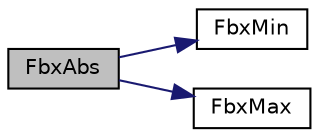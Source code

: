 digraph "FbxAbs"
{
  edge [fontname="Helvetica",fontsize="10",labelfontname="Helvetica",labelfontsize="10"];
  node [fontname="Helvetica",fontsize="10",shape=record];
  rankdir="LR";
  Node16 [label="FbxAbs",height=0.2,width=0.4,color="black", fillcolor="grey75", style="filled", fontcolor="black"];
  Node16 -> Node17 [color="midnightblue",fontsize="10",style="solid",fontname="Helvetica"];
  Node17 [label="FbxMin",height=0.2,width=0.4,color="black", fillcolor="white", style="filled",URL="$fbxtypes_8h.html#a3d318c4df9a3a3f07498b0b001461118"];
  Node16 -> Node18 [color="midnightblue",fontsize="10",style="solid",fontname="Helvetica"];
  Node18 [label="FbxMax",height=0.2,width=0.4,color="black", fillcolor="white", style="filled",URL="$fbxtypes_8h.html#a026cbeab287cd7a2b01a6ca13f4244bd"];
}
